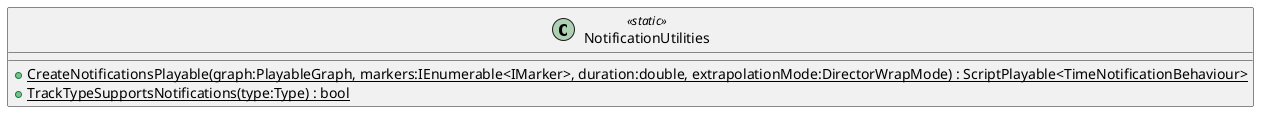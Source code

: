 @startuml
class NotificationUtilities <<static>> {
    + {static} CreateNotificationsPlayable(graph:PlayableGraph, markers:IEnumerable<IMarker>, duration:double, extrapolationMode:DirectorWrapMode) : ScriptPlayable<TimeNotificationBehaviour>
    + {static} TrackTypeSupportsNotifications(type:Type) : bool
}
@enduml

